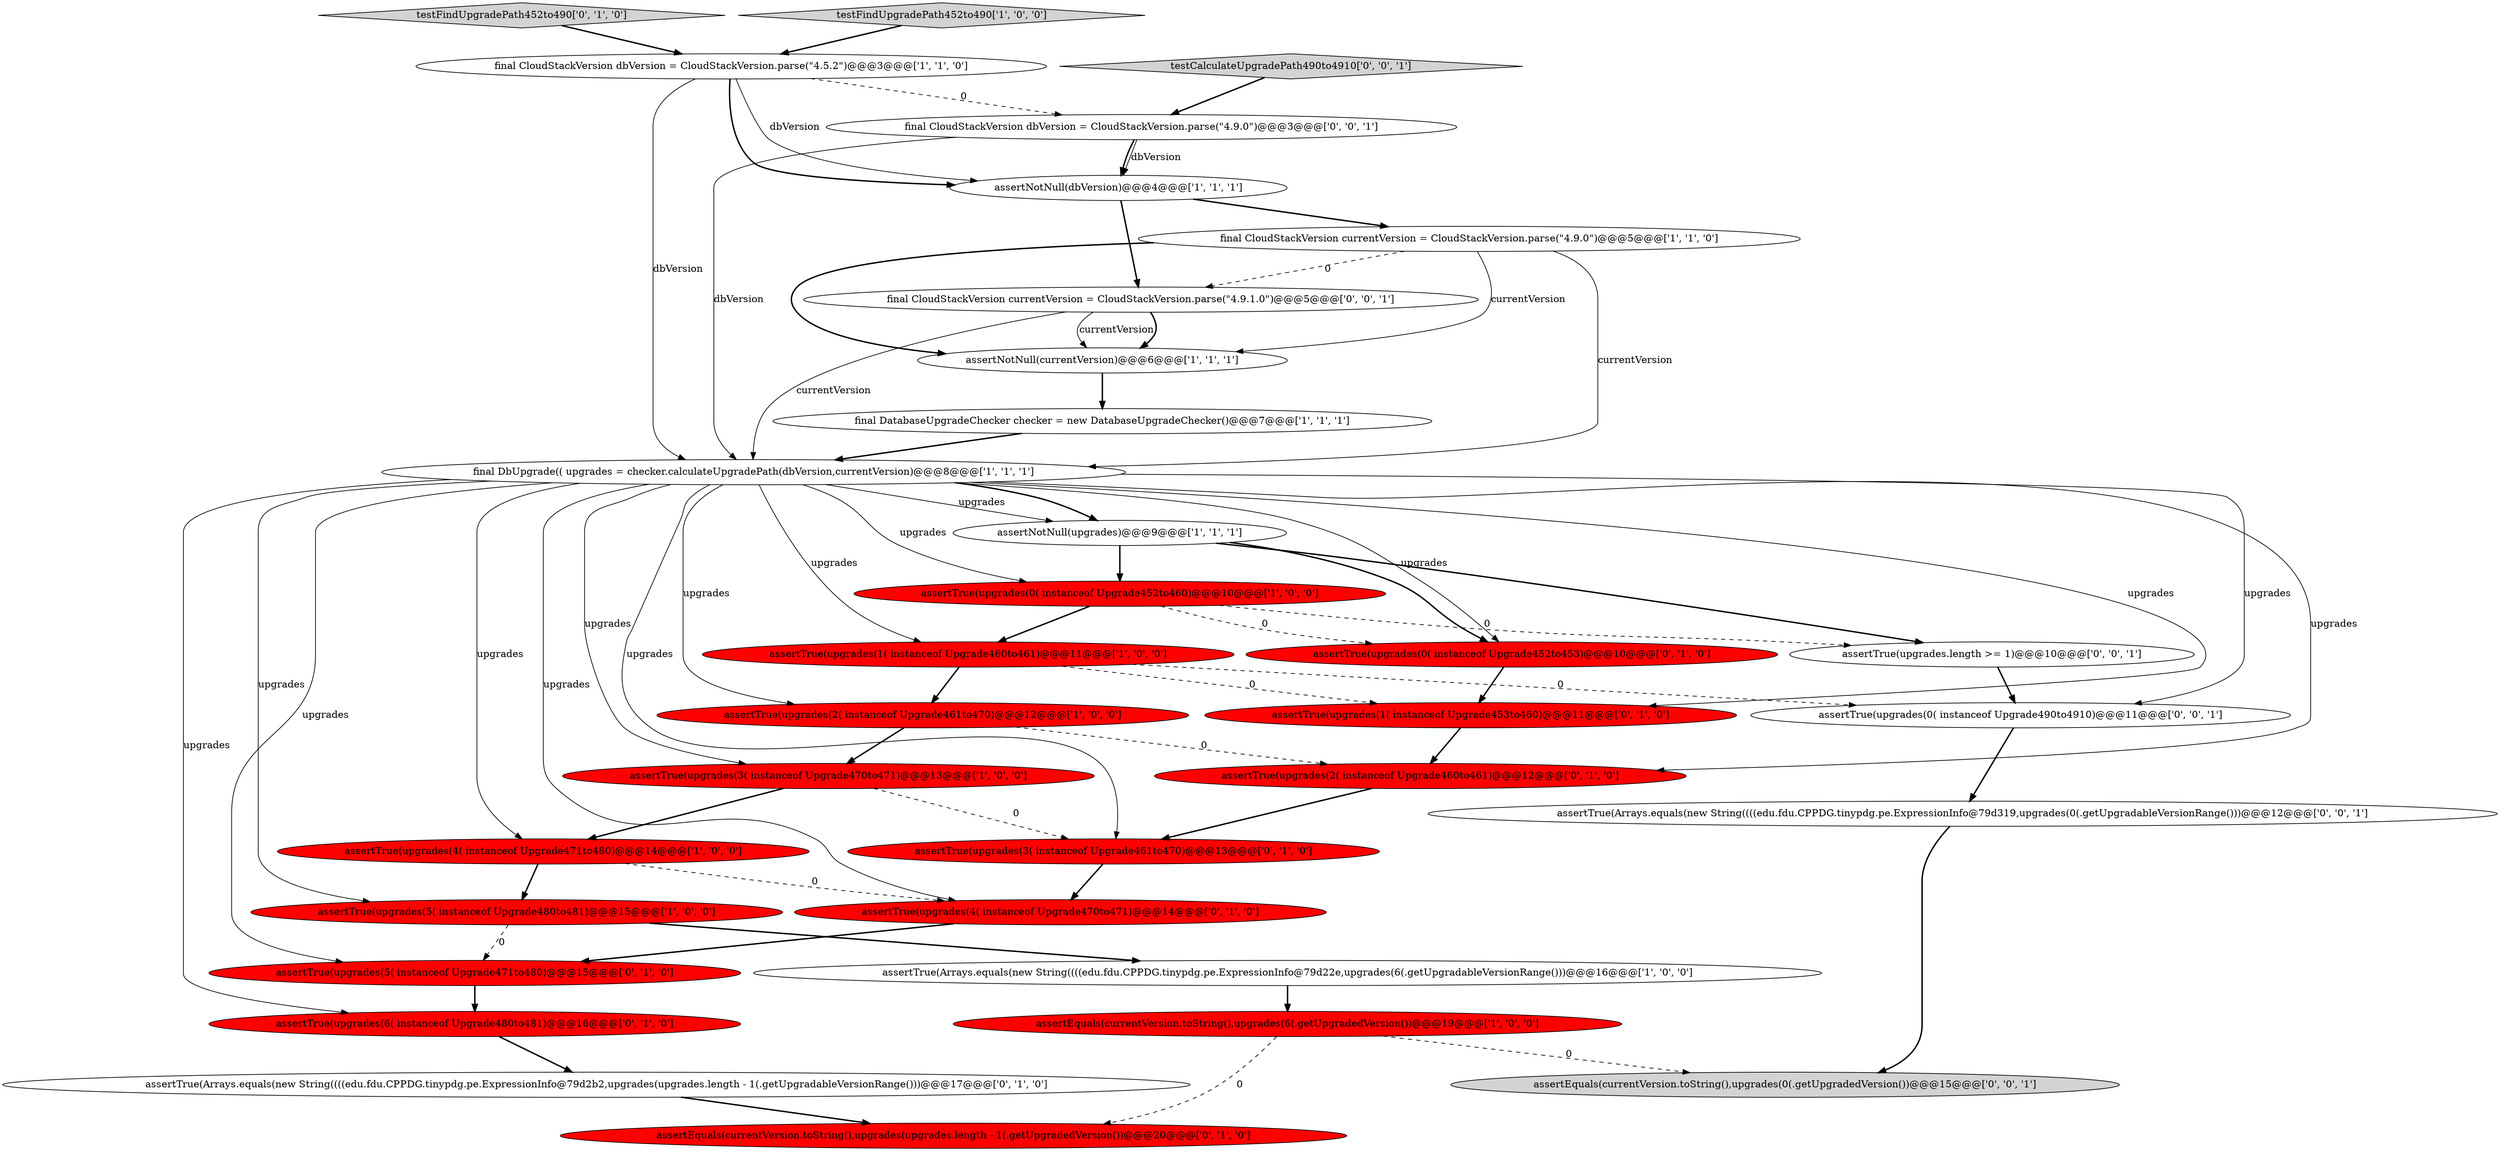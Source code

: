 digraph {
19 [style = filled, label = "assertTrue(upgrades(2( instanceof Upgrade460to461)@@@12@@@['0', '1', '0']", fillcolor = red, shape = ellipse image = "AAA1AAABBB2BBB"];
12 [style = filled, label = "final DbUpgrade(( upgrades = checker.calculateUpgradePath(dbVersion,currentVersion)@@@8@@@['1', '1', '1']", fillcolor = white, shape = ellipse image = "AAA0AAABBB1BBB"];
27 [style = filled, label = "testCalculateUpgradePath490to4910['0', '0', '1']", fillcolor = lightgray, shape = diamond image = "AAA0AAABBB3BBB"];
31 [style = filled, label = "final CloudStackVersion currentVersion = CloudStackVersion.parse(\"4.9.1.0\")@@@5@@@['0', '0', '1']", fillcolor = white, shape = ellipse image = "AAA0AAABBB3BBB"];
9 [style = filled, label = "assertNotNull(upgrades)@@@9@@@['1', '1', '1']", fillcolor = white, shape = ellipse image = "AAA0AAABBB1BBB"];
28 [style = filled, label = "assertEquals(currentVersion.toString(),upgrades(0(.getUpgradedVersion())@@@15@@@['0', '0', '1']", fillcolor = lightgray, shape = ellipse image = "AAA0AAABBB3BBB"];
17 [style = filled, label = "assertTrue(upgrades(5( instanceof Upgrade471to480)@@@15@@@['0', '1', '0']", fillcolor = red, shape = ellipse image = "AAA1AAABBB2BBB"];
30 [style = filled, label = "assertTrue(upgrades.length >= 1)@@@10@@@['0', '0', '1']", fillcolor = white, shape = ellipse image = "AAA0AAABBB3BBB"];
22 [style = filled, label = "assertTrue(upgrades(6( instanceof Upgrade480to481)@@@16@@@['0', '1', '0']", fillcolor = red, shape = ellipse image = "AAA1AAABBB2BBB"];
11 [style = filled, label = "assertTrue(upgrades(0( instanceof Upgrade452to460)@@@10@@@['1', '0', '0']", fillcolor = red, shape = ellipse image = "AAA1AAABBB1BBB"];
25 [style = filled, label = "assertTrue(Arrays.equals(new String((((edu.fdu.CPPDG.tinypdg.pe.ExpressionInfo@79d2b2,upgrades(upgrades.length - 1(.getUpgradableVersionRange()))@@@17@@@['0', '1', '0']", fillcolor = white, shape = ellipse image = "AAA0AAABBB2BBB"];
23 [style = filled, label = "testFindUpgradePath452to490['0', '1', '0']", fillcolor = lightgray, shape = diamond image = "AAA0AAABBB2BBB"];
4 [style = filled, label = "final CloudStackVersion dbVersion = CloudStackVersion.parse(\"4.5.2\")@@@3@@@['1', '1', '0']", fillcolor = white, shape = ellipse image = "AAA0AAABBB1BBB"];
2 [style = filled, label = "assertTrue(upgrades(1( instanceof Upgrade460to461)@@@11@@@['1', '0', '0']", fillcolor = red, shape = ellipse image = "AAA1AAABBB1BBB"];
24 [style = filled, label = "assertTrue(upgrades(1( instanceof Upgrade453to460)@@@11@@@['0', '1', '0']", fillcolor = red, shape = ellipse image = "AAA1AAABBB2BBB"];
32 [style = filled, label = "assertTrue(upgrades(0( instanceof Upgrade490to4910)@@@11@@@['0', '0', '1']", fillcolor = white, shape = ellipse image = "AAA0AAABBB3BBB"];
20 [style = filled, label = "assertTrue(upgrades(4( instanceof Upgrade470to471)@@@14@@@['0', '1', '0']", fillcolor = red, shape = ellipse image = "AAA1AAABBB2BBB"];
7 [style = filled, label = "assertNotNull(dbVersion)@@@4@@@['1', '1', '1']", fillcolor = white, shape = ellipse image = "AAA0AAABBB1BBB"];
18 [style = filled, label = "assertTrue(upgrades(3( instanceof Upgrade461to470)@@@13@@@['0', '1', '0']", fillcolor = red, shape = ellipse image = "AAA1AAABBB2BBB"];
29 [style = filled, label = "final CloudStackVersion dbVersion = CloudStackVersion.parse(\"4.9.0\")@@@3@@@['0', '0', '1']", fillcolor = white, shape = ellipse image = "AAA0AAABBB3BBB"];
16 [style = filled, label = "assertTrue(upgrades(0( instanceof Upgrade452to453)@@@10@@@['0', '1', '0']", fillcolor = red, shape = ellipse image = "AAA1AAABBB2BBB"];
6 [style = filled, label = "final CloudStackVersion currentVersion = CloudStackVersion.parse(\"4.9.0\")@@@5@@@['1', '1', '0']", fillcolor = white, shape = ellipse image = "AAA0AAABBB1BBB"];
0 [style = filled, label = "assertTrue(upgrades(3( instanceof Upgrade470to471)@@@13@@@['1', '0', '0']", fillcolor = red, shape = ellipse image = "AAA1AAABBB1BBB"];
21 [style = filled, label = "assertEquals(currentVersion.toString(),upgrades(upgrades.length - 1(.getUpgradedVersion())@@@20@@@['0', '1', '0']", fillcolor = red, shape = ellipse image = "AAA1AAABBB2BBB"];
10 [style = filled, label = "assertTrue(upgrades(5( instanceof Upgrade480to481)@@@15@@@['1', '0', '0']", fillcolor = red, shape = ellipse image = "AAA1AAABBB1BBB"];
13 [style = filled, label = "assertNotNull(currentVersion)@@@6@@@['1', '1', '1']", fillcolor = white, shape = ellipse image = "AAA0AAABBB1BBB"];
15 [style = filled, label = "assertTrue(upgrades(2( instanceof Upgrade461to470)@@@12@@@['1', '0', '0']", fillcolor = red, shape = ellipse image = "AAA1AAABBB1BBB"];
1 [style = filled, label = "assertTrue(Arrays.equals(new String((((edu.fdu.CPPDG.tinypdg.pe.ExpressionInfo@79d22e,upgrades(6(.getUpgradableVersionRange()))@@@16@@@['1', '0', '0']", fillcolor = white, shape = ellipse image = "AAA0AAABBB1BBB"];
3 [style = filled, label = "testFindUpgradePath452to490['1', '0', '0']", fillcolor = lightgray, shape = diamond image = "AAA0AAABBB1BBB"];
5 [style = filled, label = "assertEquals(currentVersion.toString(),upgrades(6(.getUpgradedVersion())@@@19@@@['1', '0', '0']", fillcolor = red, shape = ellipse image = "AAA1AAABBB1BBB"];
8 [style = filled, label = "final DatabaseUpgradeChecker checker = new DatabaseUpgradeChecker()@@@7@@@['1', '1', '1']", fillcolor = white, shape = ellipse image = "AAA0AAABBB1BBB"];
14 [style = filled, label = "assertTrue(upgrades(4( instanceof Upgrade471to480)@@@14@@@['1', '0', '0']", fillcolor = red, shape = ellipse image = "AAA1AAABBB1BBB"];
26 [style = filled, label = "assertTrue(Arrays.equals(new String((((edu.fdu.CPPDG.tinypdg.pe.ExpressionInfo@79d319,upgrades(0(.getUpgradableVersionRange()))@@@12@@@['0', '0', '1']", fillcolor = white, shape = ellipse image = "AAA0AAABBB3BBB"];
12->10 [style = solid, label="upgrades"];
12->18 [style = solid, label="upgrades"];
1->5 [style = bold, label=""];
22->25 [style = bold, label=""];
12->11 [style = solid, label="upgrades"];
31->13 [style = solid, label="currentVersion"];
6->12 [style = solid, label="currentVersion"];
12->2 [style = solid, label="upgrades"];
31->12 [style = solid, label="currentVersion"];
24->19 [style = bold, label=""];
19->18 [style = bold, label=""];
9->11 [style = bold, label=""];
20->17 [style = bold, label=""];
12->19 [style = solid, label="upgrades"];
12->17 [style = solid, label="upgrades"];
11->16 [style = dashed, label="0"];
16->24 [style = bold, label=""];
31->13 [style = bold, label=""];
2->32 [style = dashed, label="0"];
23->4 [style = bold, label=""];
14->10 [style = bold, label=""];
14->20 [style = dashed, label="0"];
6->31 [style = dashed, label="0"];
12->32 [style = solid, label="upgrades"];
4->12 [style = solid, label="dbVersion"];
9->30 [style = bold, label=""];
30->32 [style = bold, label=""];
12->24 [style = solid, label="upgrades"];
7->31 [style = bold, label=""];
15->19 [style = dashed, label="0"];
29->12 [style = solid, label="dbVersion"];
12->0 [style = solid, label="upgrades"];
12->9 [style = bold, label=""];
17->22 [style = bold, label=""];
3->4 [style = bold, label=""];
12->9 [style = solid, label="upgrades"];
32->26 [style = bold, label=""];
11->2 [style = bold, label=""];
4->7 [style = bold, label=""];
9->16 [style = bold, label=""];
4->7 [style = solid, label="dbVersion"];
18->20 [style = bold, label=""];
12->15 [style = solid, label="upgrades"];
0->14 [style = bold, label=""];
12->22 [style = solid, label="upgrades"];
5->28 [style = dashed, label="0"];
12->20 [style = solid, label="upgrades"];
12->14 [style = solid, label="upgrades"];
12->16 [style = solid, label="upgrades"];
6->13 [style = bold, label=""];
15->0 [style = bold, label=""];
7->6 [style = bold, label=""];
2->15 [style = bold, label=""];
10->17 [style = dashed, label="0"];
5->21 [style = dashed, label="0"];
6->13 [style = solid, label="currentVersion"];
29->7 [style = bold, label=""];
0->18 [style = dashed, label="0"];
26->28 [style = bold, label=""];
27->29 [style = bold, label=""];
13->8 [style = bold, label=""];
2->24 [style = dashed, label="0"];
4->29 [style = dashed, label="0"];
10->1 [style = bold, label=""];
11->30 [style = dashed, label="0"];
8->12 [style = bold, label=""];
25->21 [style = bold, label=""];
29->7 [style = solid, label="dbVersion"];
}
